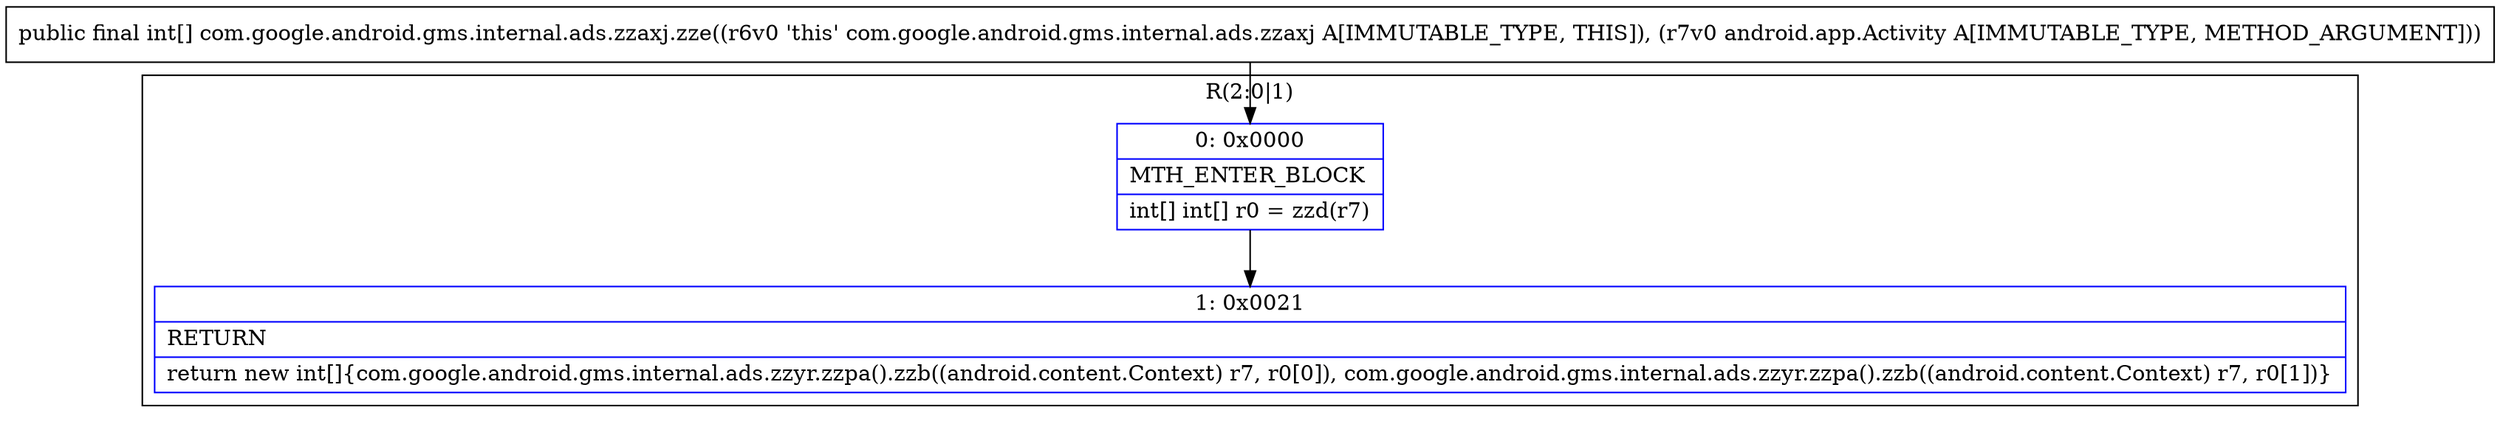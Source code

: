 digraph "CFG forcom.google.android.gms.internal.ads.zzaxj.zze(Landroid\/app\/Activity;)[I" {
subgraph cluster_Region_2014842897 {
label = "R(2:0|1)";
node [shape=record,color=blue];
Node_0 [shape=record,label="{0\:\ 0x0000|MTH_ENTER_BLOCK\l|int[] int[] r0 = zzd(r7)\l}"];
Node_1 [shape=record,label="{1\:\ 0x0021|RETURN\l|return new int[]\{com.google.android.gms.internal.ads.zzyr.zzpa().zzb((android.content.Context) r7, r0[0]), com.google.android.gms.internal.ads.zzyr.zzpa().zzb((android.content.Context) r7, r0[1])\}\l}"];
}
MethodNode[shape=record,label="{public final int[] com.google.android.gms.internal.ads.zzaxj.zze((r6v0 'this' com.google.android.gms.internal.ads.zzaxj A[IMMUTABLE_TYPE, THIS]), (r7v0 android.app.Activity A[IMMUTABLE_TYPE, METHOD_ARGUMENT])) }"];
MethodNode -> Node_0;
Node_0 -> Node_1;
}

